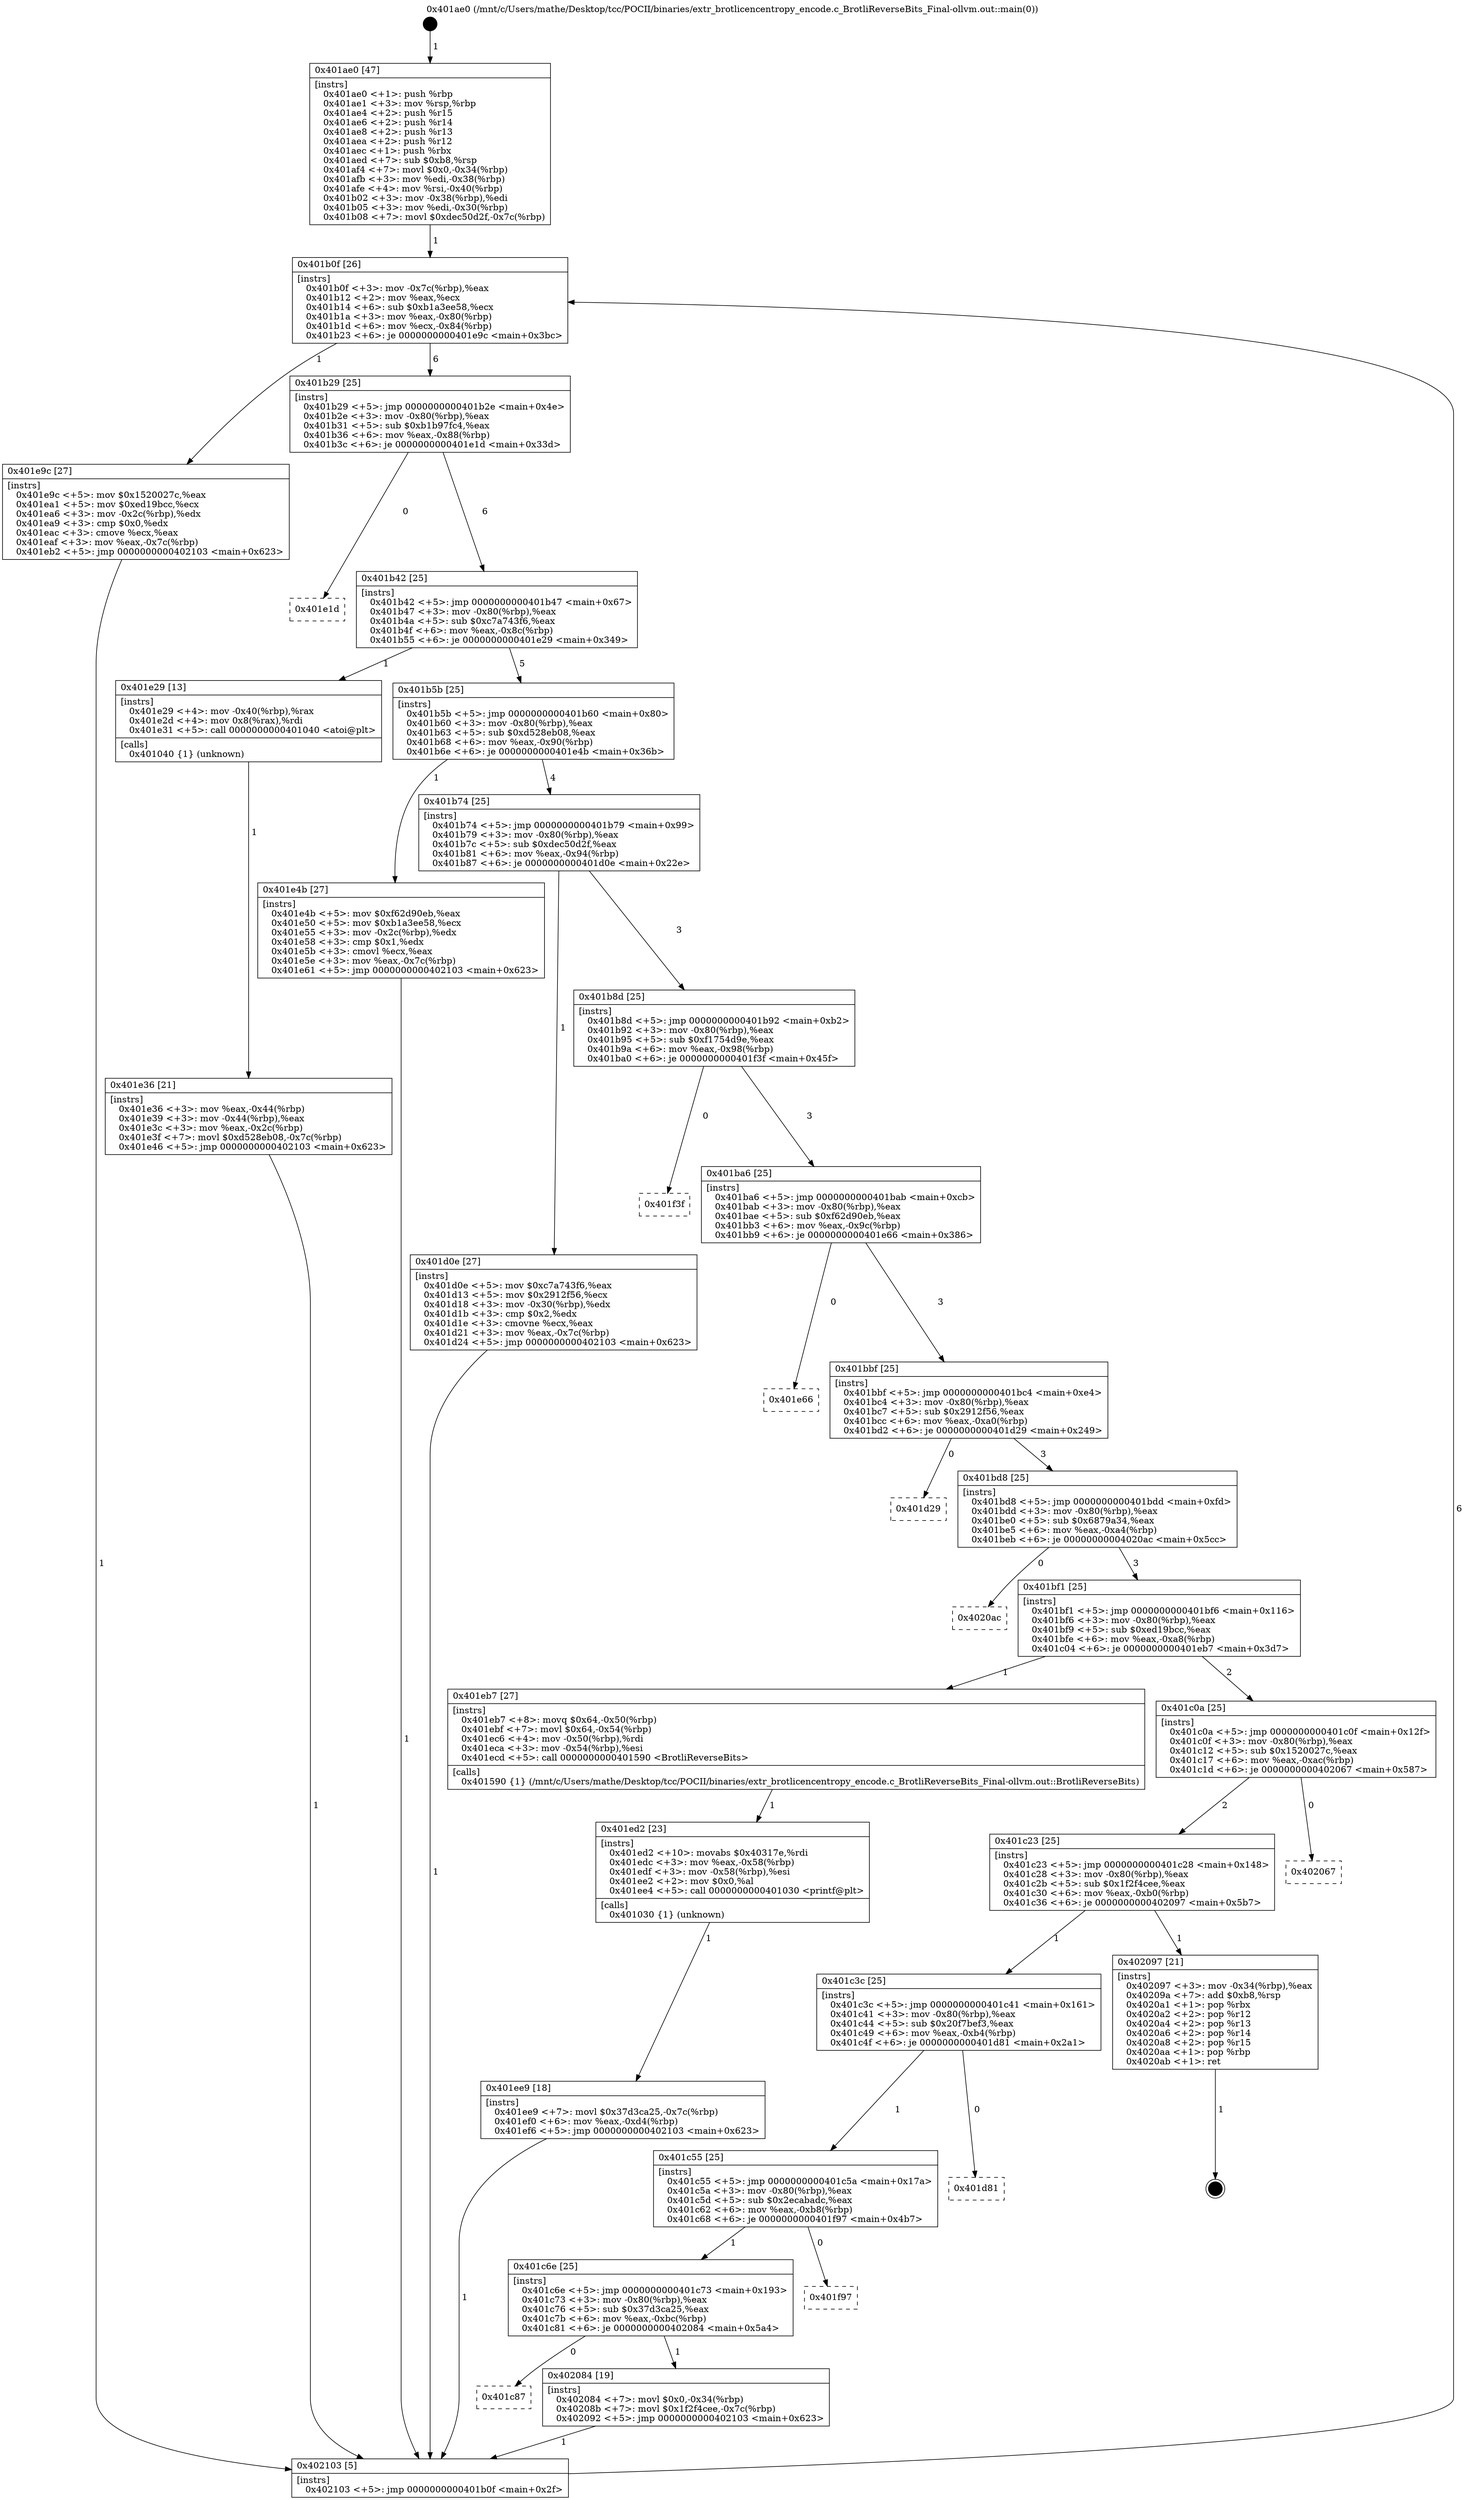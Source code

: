 digraph "0x401ae0" {
  label = "0x401ae0 (/mnt/c/Users/mathe/Desktop/tcc/POCII/binaries/extr_brotlicencentropy_encode.c_BrotliReverseBits_Final-ollvm.out::main(0))"
  labelloc = "t"
  node[shape=record]

  Entry [label="",width=0.3,height=0.3,shape=circle,fillcolor=black,style=filled]
  "0x401b0f" [label="{
     0x401b0f [26]\l
     | [instrs]\l
     &nbsp;&nbsp;0x401b0f \<+3\>: mov -0x7c(%rbp),%eax\l
     &nbsp;&nbsp;0x401b12 \<+2\>: mov %eax,%ecx\l
     &nbsp;&nbsp;0x401b14 \<+6\>: sub $0xb1a3ee58,%ecx\l
     &nbsp;&nbsp;0x401b1a \<+3\>: mov %eax,-0x80(%rbp)\l
     &nbsp;&nbsp;0x401b1d \<+6\>: mov %ecx,-0x84(%rbp)\l
     &nbsp;&nbsp;0x401b23 \<+6\>: je 0000000000401e9c \<main+0x3bc\>\l
  }"]
  "0x401e9c" [label="{
     0x401e9c [27]\l
     | [instrs]\l
     &nbsp;&nbsp;0x401e9c \<+5\>: mov $0x1520027c,%eax\l
     &nbsp;&nbsp;0x401ea1 \<+5\>: mov $0xed19bcc,%ecx\l
     &nbsp;&nbsp;0x401ea6 \<+3\>: mov -0x2c(%rbp),%edx\l
     &nbsp;&nbsp;0x401ea9 \<+3\>: cmp $0x0,%edx\l
     &nbsp;&nbsp;0x401eac \<+3\>: cmove %ecx,%eax\l
     &nbsp;&nbsp;0x401eaf \<+3\>: mov %eax,-0x7c(%rbp)\l
     &nbsp;&nbsp;0x401eb2 \<+5\>: jmp 0000000000402103 \<main+0x623\>\l
  }"]
  "0x401b29" [label="{
     0x401b29 [25]\l
     | [instrs]\l
     &nbsp;&nbsp;0x401b29 \<+5\>: jmp 0000000000401b2e \<main+0x4e\>\l
     &nbsp;&nbsp;0x401b2e \<+3\>: mov -0x80(%rbp),%eax\l
     &nbsp;&nbsp;0x401b31 \<+5\>: sub $0xb1b97fc4,%eax\l
     &nbsp;&nbsp;0x401b36 \<+6\>: mov %eax,-0x88(%rbp)\l
     &nbsp;&nbsp;0x401b3c \<+6\>: je 0000000000401e1d \<main+0x33d\>\l
  }"]
  Exit [label="",width=0.3,height=0.3,shape=circle,fillcolor=black,style=filled,peripheries=2]
  "0x401e1d" [label="{
     0x401e1d\l
  }", style=dashed]
  "0x401b42" [label="{
     0x401b42 [25]\l
     | [instrs]\l
     &nbsp;&nbsp;0x401b42 \<+5\>: jmp 0000000000401b47 \<main+0x67\>\l
     &nbsp;&nbsp;0x401b47 \<+3\>: mov -0x80(%rbp),%eax\l
     &nbsp;&nbsp;0x401b4a \<+5\>: sub $0xc7a743f6,%eax\l
     &nbsp;&nbsp;0x401b4f \<+6\>: mov %eax,-0x8c(%rbp)\l
     &nbsp;&nbsp;0x401b55 \<+6\>: je 0000000000401e29 \<main+0x349\>\l
  }"]
  "0x401c87" [label="{
     0x401c87\l
  }", style=dashed]
  "0x401e29" [label="{
     0x401e29 [13]\l
     | [instrs]\l
     &nbsp;&nbsp;0x401e29 \<+4\>: mov -0x40(%rbp),%rax\l
     &nbsp;&nbsp;0x401e2d \<+4\>: mov 0x8(%rax),%rdi\l
     &nbsp;&nbsp;0x401e31 \<+5\>: call 0000000000401040 \<atoi@plt\>\l
     | [calls]\l
     &nbsp;&nbsp;0x401040 \{1\} (unknown)\l
  }"]
  "0x401b5b" [label="{
     0x401b5b [25]\l
     | [instrs]\l
     &nbsp;&nbsp;0x401b5b \<+5\>: jmp 0000000000401b60 \<main+0x80\>\l
     &nbsp;&nbsp;0x401b60 \<+3\>: mov -0x80(%rbp),%eax\l
     &nbsp;&nbsp;0x401b63 \<+5\>: sub $0xd528eb08,%eax\l
     &nbsp;&nbsp;0x401b68 \<+6\>: mov %eax,-0x90(%rbp)\l
     &nbsp;&nbsp;0x401b6e \<+6\>: je 0000000000401e4b \<main+0x36b\>\l
  }"]
  "0x402084" [label="{
     0x402084 [19]\l
     | [instrs]\l
     &nbsp;&nbsp;0x402084 \<+7\>: movl $0x0,-0x34(%rbp)\l
     &nbsp;&nbsp;0x40208b \<+7\>: movl $0x1f2f4cee,-0x7c(%rbp)\l
     &nbsp;&nbsp;0x402092 \<+5\>: jmp 0000000000402103 \<main+0x623\>\l
  }"]
  "0x401e4b" [label="{
     0x401e4b [27]\l
     | [instrs]\l
     &nbsp;&nbsp;0x401e4b \<+5\>: mov $0xf62d90eb,%eax\l
     &nbsp;&nbsp;0x401e50 \<+5\>: mov $0xb1a3ee58,%ecx\l
     &nbsp;&nbsp;0x401e55 \<+3\>: mov -0x2c(%rbp),%edx\l
     &nbsp;&nbsp;0x401e58 \<+3\>: cmp $0x1,%edx\l
     &nbsp;&nbsp;0x401e5b \<+3\>: cmovl %ecx,%eax\l
     &nbsp;&nbsp;0x401e5e \<+3\>: mov %eax,-0x7c(%rbp)\l
     &nbsp;&nbsp;0x401e61 \<+5\>: jmp 0000000000402103 \<main+0x623\>\l
  }"]
  "0x401b74" [label="{
     0x401b74 [25]\l
     | [instrs]\l
     &nbsp;&nbsp;0x401b74 \<+5\>: jmp 0000000000401b79 \<main+0x99\>\l
     &nbsp;&nbsp;0x401b79 \<+3\>: mov -0x80(%rbp),%eax\l
     &nbsp;&nbsp;0x401b7c \<+5\>: sub $0xdec50d2f,%eax\l
     &nbsp;&nbsp;0x401b81 \<+6\>: mov %eax,-0x94(%rbp)\l
     &nbsp;&nbsp;0x401b87 \<+6\>: je 0000000000401d0e \<main+0x22e\>\l
  }"]
  "0x401c6e" [label="{
     0x401c6e [25]\l
     | [instrs]\l
     &nbsp;&nbsp;0x401c6e \<+5\>: jmp 0000000000401c73 \<main+0x193\>\l
     &nbsp;&nbsp;0x401c73 \<+3\>: mov -0x80(%rbp),%eax\l
     &nbsp;&nbsp;0x401c76 \<+5\>: sub $0x37d3ca25,%eax\l
     &nbsp;&nbsp;0x401c7b \<+6\>: mov %eax,-0xbc(%rbp)\l
     &nbsp;&nbsp;0x401c81 \<+6\>: je 0000000000402084 \<main+0x5a4\>\l
  }"]
  "0x401d0e" [label="{
     0x401d0e [27]\l
     | [instrs]\l
     &nbsp;&nbsp;0x401d0e \<+5\>: mov $0xc7a743f6,%eax\l
     &nbsp;&nbsp;0x401d13 \<+5\>: mov $0x2912f56,%ecx\l
     &nbsp;&nbsp;0x401d18 \<+3\>: mov -0x30(%rbp),%edx\l
     &nbsp;&nbsp;0x401d1b \<+3\>: cmp $0x2,%edx\l
     &nbsp;&nbsp;0x401d1e \<+3\>: cmovne %ecx,%eax\l
     &nbsp;&nbsp;0x401d21 \<+3\>: mov %eax,-0x7c(%rbp)\l
     &nbsp;&nbsp;0x401d24 \<+5\>: jmp 0000000000402103 \<main+0x623\>\l
  }"]
  "0x401b8d" [label="{
     0x401b8d [25]\l
     | [instrs]\l
     &nbsp;&nbsp;0x401b8d \<+5\>: jmp 0000000000401b92 \<main+0xb2\>\l
     &nbsp;&nbsp;0x401b92 \<+3\>: mov -0x80(%rbp),%eax\l
     &nbsp;&nbsp;0x401b95 \<+5\>: sub $0xf1754d9e,%eax\l
     &nbsp;&nbsp;0x401b9a \<+6\>: mov %eax,-0x98(%rbp)\l
     &nbsp;&nbsp;0x401ba0 \<+6\>: je 0000000000401f3f \<main+0x45f\>\l
  }"]
  "0x402103" [label="{
     0x402103 [5]\l
     | [instrs]\l
     &nbsp;&nbsp;0x402103 \<+5\>: jmp 0000000000401b0f \<main+0x2f\>\l
  }"]
  "0x401ae0" [label="{
     0x401ae0 [47]\l
     | [instrs]\l
     &nbsp;&nbsp;0x401ae0 \<+1\>: push %rbp\l
     &nbsp;&nbsp;0x401ae1 \<+3\>: mov %rsp,%rbp\l
     &nbsp;&nbsp;0x401ae4 \<+2\>: push %r15\l
     &nbsp;&nbsp;0x401ae6 \<+2\>: push %r14\l
     &nbsp;&nbsp;0x401ae8 \<+2\>: push %r13\l
     &nbsp;&nbsp;0x401aea \<+2\>: push %r12\l
     &nbsp;&nbsp;0x401aec \<+1\>: push %rbx\l
     &nbsp;&nbsp;0x401aed \<+7\>: sub $0xb8,%rsp\l
     &nbsp;&nbsp;0x401af4 \<+7\>: movl $0x0,-0x34(%rbp)\l
     &nbsp;&nbsp;0x401afb \<+3\>: mov %edi,-0x38(%rbp)\l
     &nbsp;&nbsp;0x401afe \<+4\>: mov %rsi,-0x40(%rbp)\l
     &nbsp;&nbsp;0x401b02 \<+3\>: mov -0x38(%rbp),%edi\l
     &nbsp;&nbsp;0x401b05 \<+3\>: mov %edi,-0x30(%rbp)\l
     &nbsp;&nbsp;0x401b08 \<+7\>: movl $0xdec50d2f,-0x7c(%rbp)\l
  }"]
  "0x401e36" [label="{
     0x401e36 [21]\l
     | [instrs]\l
     &nbsp;&nbsp;0x401e36 \<+3\>: mov %eax,-0x44(%rbp)\l
     &nbsp;&nbsp;0x401e39 \<+3\>: mov -0x44(%rbp),%eax\l
     &nbsp;&nbsp;0x401e3c \<+3\>: mov %eax,-0x2c(%rbp)\l
     &nbsp;&nbsp;0x401e3f \<+7\>: movl $0xd528eb08,-0x7c(%rbp)\l
     &nbsp;&nbsp;0x401e46 \<+5\>: jmp 0000000000402103 \<main+0x623\>\l
  }"]
  "0x401f97" [label="{
     0x401f97\l
  }", style=dashed]
  "0x401f3f" [label="{
     0x401f3f\l
  }", style=dashed]
  "0x401ba6" [label="{
     0x401ba6 [25]\l
     | [instrs]\l
     &nbsp;&nbsp;0x401ba6 \<+5\>: jmp 0000000000401bab \<main+0xcb\>\l
     &nbsp;&nbsp;0x401bab \<+3\>: mov -0x80(%rbp),%eax\l
     &nbsp;&nbsp;0x401bae \<+5\>: sub $0xf62d90eb,%eax\l
     &nbsp;&nbsp;0x401bb3 \<+6\>: mov %eax,-0x9c(%rbp)\l
     &nbsp;&nbsp;0x401bb9 \<+6\>: je 0000000000401e66 \<main+0x386\>\l
  }"]
  "0x401c55" [label="{
     0x401c55 [25]\l
     | [instrs]\l
     &nbsp;&nbsp;0x401c55 \<+5\>: jmp 0000000000401c5a \<main+0x17a\>\l
     &nbsp;&nbsp;0x401c5a \<+3\>: mov -0x80(%rbp),%eax\l
     &nbsp;&nbsp;0x401c5d \<+5\>: sub $0x2ecabadc,%eax\l
     &nbsp;&nbsp;0x401c62 \<+6\>: mov %eax,-0xb8(%rbp)\l
     &nbsp;&nbsp;0x401c68 \<+6\>: je 0000000000401f97 \<main+0x4b7\>\l
  }"]
  "0x401e66" [label="{
     0x401e66\l
  }", style=dashed]
  "0x401bbf" [label="{
     0x401bbf [25]\l
     | [instrs]\l
     &nbsp;&nbsp;0x401bbf \<+5\>: jmp 0000000000401bc4 \<main+0xe4\>\l
     &nbsp;&nbsp;0x401bc4 \<+3\>: mov -0x80(%rbp),%eax\l
     &nbsp;&nbsp;0x401bc7 \<+5\>: sub $0x2912f56,%eax\l
     &nbsp;&nbsp;0x401bcc \<+6\>: mov %eax,-0xa0(%rbp)\l
     &nbsp;&nbsp;0x401bd2 \<+6\>: je 0000000000401d29 \<main+0x249\>\l
  }"]
  "0x401d81" [label="{
     0x401d81\l
  }", style=dashed]
  "0x401d29" [label="{
     0x401d29\l
  }", style=dashed]
  "0x401bd8" [label="{
     0x401bd8 [25]\l
     | [instrs]\l
     &nbsp;&nbsp;0x401bd8 \<+5\>: jmp 0000000000401bdd \<main+0xfd\>\l
     &nbsp;&nbsp;0x401bdd \<+3\>: mov -0x80(%rbp),%eax\l
     &nbsp;&nbsp;0x401be0 \<+5\>: sub $0x6879a34,%eax\l
     &nbsp;&nbsp;0x401be5 \<+6\>: mov %eax,-0xa4(%rbp)\l
     &nbsp;&nbsp;0x401beb \<+6\>: je 00000000004020ac \<main+0x5cc\>\l
  }"]
  "0x401c3c" [label="{
     0x401c3c [25]\l
     | [instrs]\l
     &nbsp;&nbsp;0x401c3c \<+5\>: jmp 0000000000401c41 \<main+0x161\>\l
     &nbsp;&nbsp;0x401c41 \<+3\>: mov -0x80(%rbp),%eax\l
     &nbsp;&nbsp;0x401c44 \<+5\>: sub $0x20f7bef3,%eax\l
     &nbsp;&nbsp;0x401c49 \<+6\>: mov %eax,-0xb4(%rbp)\l
     &nbsp;&nbsp;0x401c4f \<+6\>: je 0000000000401d81 \<main+0x2a1\>\l
  }"]
  "0x4020ac" [label="{
     0x4020ac\l
  }", style=dashed]
  "0x401bf1" [label="{
     0x401bf1 [25]\l
     | [instrs]\l
     &nbsp;&nbsp;0x401bf1 \<+5\>: jmp 0000000000401bf6 \<main+0x116\>\l
     &nbsp;&nbsp;0x401bf6 \<+3\>: mov -0x80(%rbp),%eax\l
     &nbsp;&nbsp;0x401bf9 \<+5\>: sub $0xed19bcc,%eax\l
     &nbsp;&nbsp;0x401bfe \<+6\>: mov %eax,-0xa8(%rbp)\l
     &nbsp;&nbsp;0x401c04 \<+6\>: je 0000000000401eb7 \<main+0x3d7\>\l
  }"]
  "0x402097" [label="{
     0x402097 [21]\l
     | [instrs]\l
     &nbsp;&nbsp;0x402097 \<+3\>: mov -0x34(%rbp),%eax\l
     &nbsp;&nbsp;0x40209a \<+7\>: add $0xb8,%rsp\l
     &nbsp;&nbsp;0x4020a1 \<+1\>: pop %rbx\l
     &nbsp;&nbsp;0x4020a2 \<+2\>: pop %r12\l
     &nbsp;&nbsp;0x4020a4 \<+2\>: pop %r13\l
     &nbsp;&nbsp;0x4020a6 \<+2\>: pop %r14\l
     &nbsp;&nbsp;0x4020a8 \<+2\>: pop %r15\l
     &nbsp;&nbsp;0x4020aa \<+1\>: pop %rbp\l
     &nbsp;&nbsp;0x4020ab \<+1\>: ret\l
  }"]
  "0x401eb7" [label="{
     0x401eb7 [27]\l
     | [instrs]\l
     &nbsp;&nbsp;0x401eb7 \<+8\>: movq $0x64,-0x50(%rbp)\l
     &nbsp;&nbsp;0x401ebf \<+7\>: movl $0x64,-0x54(%rbp)\l
     &nbsp;&nbsp;0x401ec6 \<+4\>: mov -0x50(%rbp),%rdi\l
     &nbsp;&nbsp;0x401eca \<+3\>: mov -0x54(%rbp),%esi\l
     &nbsp;&nbsp;0x401ecd \<+5\>: call 0000000000401590 \<BrotliReverseBits\>\l
     | [calls]\l
     &nbsp;&nbsp;0x401590 \{1\} (/mnt/c/Users/mathe/Desktop/tcc/POCII/binaries/extr_brotlicencentropy_encode.c_BrotliReverseBits_Final-ollvm.out::BrotliReverseBits)\l
  }"]
  "0x401c0a" [label="{
     0x401c0a [25]\l
     | [instrs]\l
     &nbsp;&nbsp;0x401c0a \<+5\>: jmp 0000000000401c0f \<main+0x12f\>\l
     &nbsp;&nbsp;0x401c0f \<+3\>: mov -0x80(%rbp),%eax\l
     &nbsp;&nbsp;0x401c12 \<+5\>: sub $0x1520027c,%eax\l
     &nbsp;&nbsp;0x401c17 \<+6\>: mov %eax,-0xac(%rbp)\l
     &nbsp;&nbsp;0x401c1d \<+6\>: je 0000000000402067 \<main+0x587\>\l
  }"]
  "0x401ed2" [label="{
     0x401ed2 [23]\l
     | [instrs]\l
     &nbsp;&nbsp;0x401ed2 \<+10\>: movabs $0x40317e,%rdi\l
     &nbsp;&nbsp;0x401edc \<+3\>: mov %eax,-0x58(%rbp)\l
     &nbsp;&nbsp;0x401edf \<+3\>: mov -0x58(%rbp),%esi\l
     &nbsp;&nbsp;0x401ee2 \<+2\>: mov $0x0,%al\l
     &nbsp;&nbsp;0x401ee4 \<+5\>: call 0000000000401030 \<printf@plt\>\l
     | [calls]\l
     &nbsp;&nbsp;0x401030 \{1\} (unknown)\l
  }"]
  "0x401ee9" [label="{
     0x401ee9 [18]\l
     | [instrs]\l
     &nbsp;&nbsp;0x401ee9 \<+7\>: movl $0x37d3ca25,-0x7c(%rbp)\l
     &nbsp;&nbsp;0x401ef0 \<+6\>: mov %eax,-0xd4(%rbp)\l
     &nbsp;&nbsp;0x401ef6 \<+5\>: jmp 0000000000402103 \<main+0x623\>\l
  }"]
  "0x401c23" [label="{
     0x401c23 [25]\l
     | [instrs]\l
     &nbsp;&nbsp;0x401c23 \<+5\>: jmp 0000000000401c28 \<main+0x148\>\l
     &nbsp;&nbsp;0x401c28 \<+3\>: mov -0x80(%rbp),%eax\l
     &nbsp;&nbsp;0x401c2b \<+5\>: sub $0x1f2f4cee,%eax\l
     &nbsp;&nbsp;0x401c30 \<+6\>: mov %eax,-0xb0(%rbp)\l
     &nbsp;&nbsp;0x401c36 \<+6\>: je 0000000000402097 \<main+0x5b7\>\l
  }"]
  "0x402067" [label="{
     0x402067\l
  }", style=dashed]
  Entry -> "0x401ae0" [label=" 1"]
  "0x401b0f" -> "0x401e9c" [label=" 1"]
  "0x401b0f" -> "0x401b29" [label=" 6"]
  "0x402097" -> Exit [label=" 1"]
  "0x401b29" -> "0x401e1d" [label=" 0"]
  "0x401b29" -> "0x401b42" [label=" 6"]
  "0x402084" -> "0x402103" [label=" 1"]
  "0x401b42" -> "0x401e29" [label=" 1"]
  "0x401b42" -> "0x401b5b" [label=" 5"]
  "0x401c6e" -> "0x401c87" [label=" 0"]
  "0x401b5b" -> "0x401e4b" [label=" 1"]
  "0x401b5b" -> "0x401b74" [label=" 4"]
  "0x401c6e" -> "0x402084" [label=" 1"]
  "0x401b74" -> "0x401d0e" [label=" 1"]
  "0x401b74" -> "0x401b8d" [label=" 3"]
  "0x401d0e" -> "0x402103" [label=" 1"]
  "0x401ae0" -> "0x401b0f" [label=" 1"]
  "0x402103" -> "0x401b0f" [label=" 6"]
  "0x401e29" -> "0x401e36" [label=" 1"]
  "0x401e36" -> "0x402103" [label=" 1"]
  "0x401e4b" -> "0x402103" [label=" 1"]
  "0x401e9c" -> "0x402103" [label=" 1"]
  "0x401c55" -> "0x401c6e" [label=" 1"]
  "0x401b8d" -> "0x401f3f" [label=" 0"]
  "0x401b8d" -> "0x401ba6" [label=" 3"]
  "0x401c55" -> "0x401f97" [label=" 0"]
  "0x401ba6" -> "0x401e66" [label=" 0"]
  "0x401ba6" -> "0x401bbf" [label=" 3"]
  "0x401c3c" -> "0x401c55" [label=" 1"]
  "0x401bbf" -> "0x401d29" [label=" 0"]
  "0x401bbf" -> "0x401bd8" [label=" 3"]
  "0x401c3c" -> "0x401d81" [label=" 0"]
  "0x401bd8" -> "0x4020ac" [label=" 0"]
  "0x401bd8" -> "0x401bf1" [label=" 3"]
  "0x401c23" -> "0x401c3c" [label=" 1"]
  "0x401bf1" -> "0x401eb7" [label=" 1"]
  "0x401bf1" -> "0x401c0a" [label=" 2"]
  "0x401eb7" -> "0x401ed2" [label=" 1"]
  "0x401ed2" -> "0x401ee9" [label=" 1"]
  "0x401ee9" -> "0x402103" [label=" 1"]
  "0x401c23" -> "0x402097" [label=" 1"]
  "0x401c0a" -> "0x402067" [label=" 0"]
  "0x401c0a" -> "0x401c23" [label=" 2"]
}
